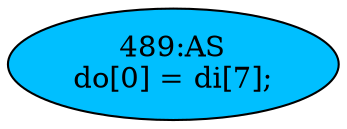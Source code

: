 strict digraph "" {
	node [label="\N"];
	"489:AS"	 [ast="<pyverilog.vparser.ast.Assign object at 0x7f44f6bb53d0>",
		def_var="['do']",
		fillcolor=deepskyblue,
		label="489:AS
do[0] = di[7];",
		statements="[]",
		style=filled,
		typ=Assign,
		use_var="['di']"];
}
